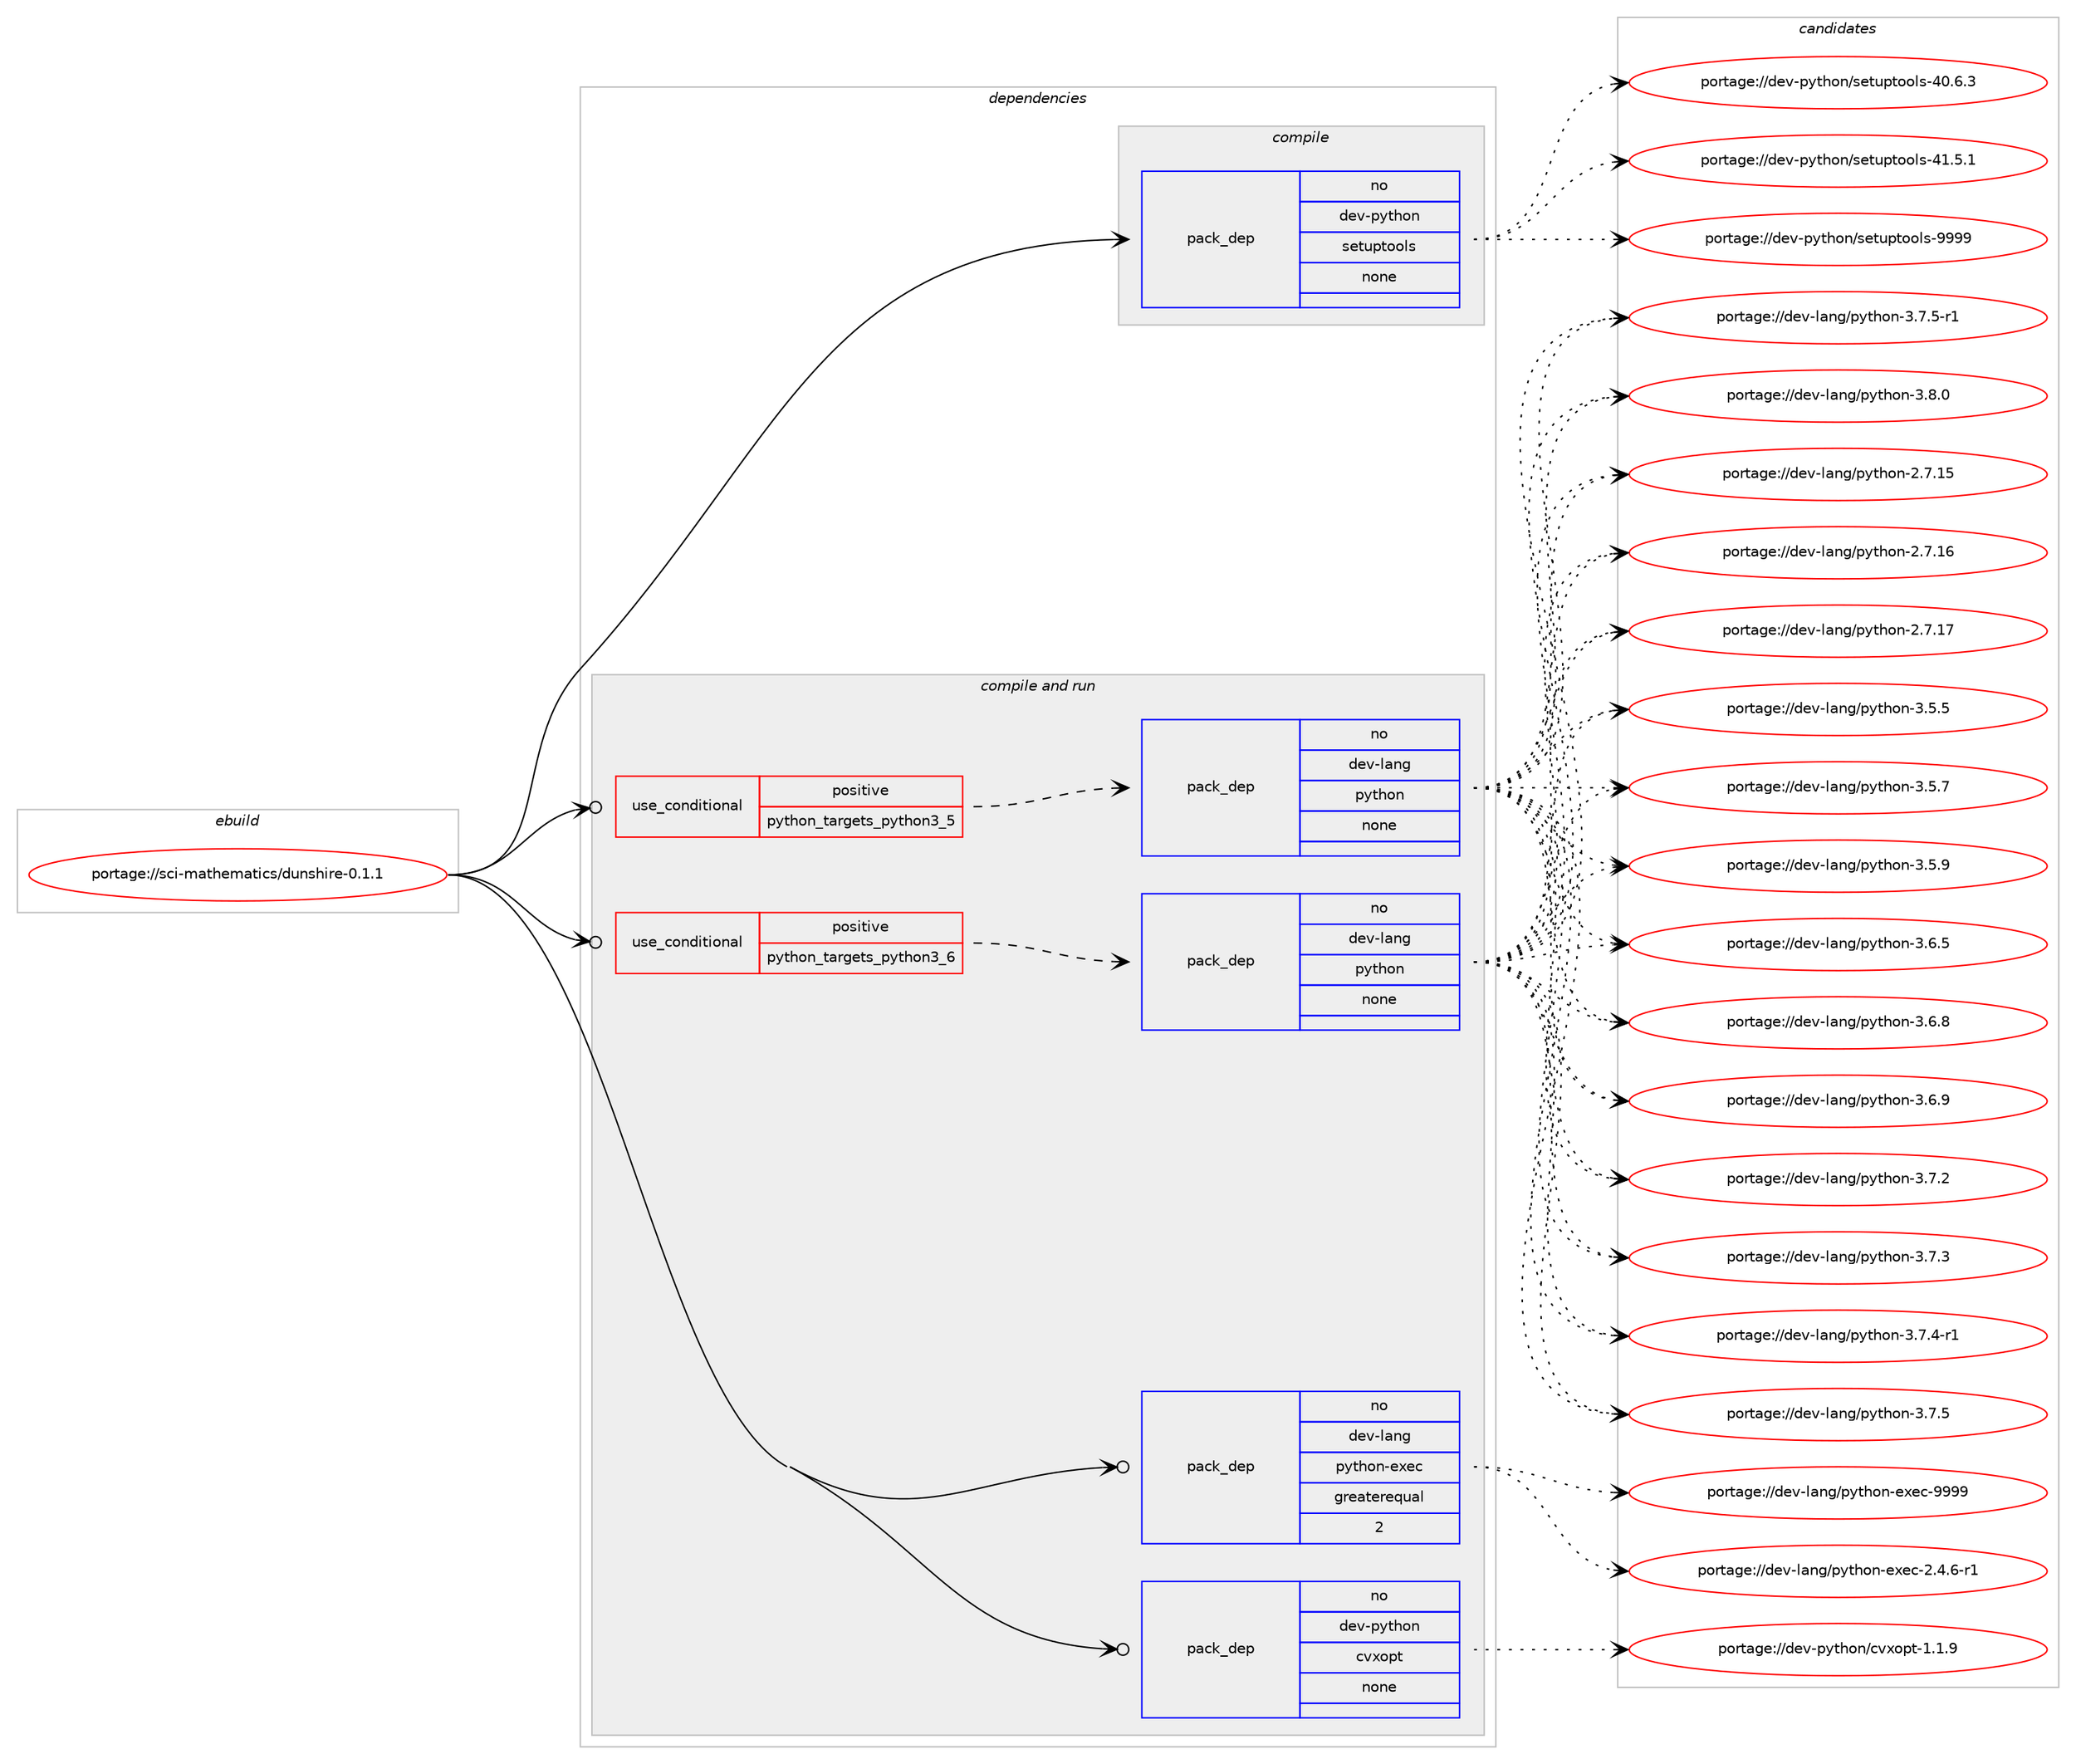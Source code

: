 digraph prolog {

# *************
# Graph options
# *************

newrank=true;
concentrate=true;
compound=true;
graph [rankdir=LR,fontname=Helvetica,fontsize=10,ranksep=1.5];#, ranksep=2.5, nodesep=0.2];
edge  [arrowhead=vee];
node  [fontname=Helvetica,fontsize=10];

# **********
# The ebuild
# **********

subgraph cluster_leftcol {
color=gray;
rank=same;
label=<<i>ebuild</i>>;
id [label="portage://sci-mathematics/dunshire-0.1.1", color=red, width=4, href="../sci-mathematics/dunshire-0.1.1.svg"];
}

# ****************
# The dependencies
# ****************

subgraph cluster_midcol {
color=gray;
label=<<i>dependencies</i>>;
subgraph cluster_compile {
fillcolor="#eeeeee";
style=filled;
label=<<i>compile</i>>;
subgraph pack289855 {
dependency394061 [label=<<TABLE BORDER="0" CELLBORDER="1" CELLSPACING="0" CELLPADDING="4" WIDTH="220"><TR><TD ROWSPAN="6" CELLPADDING="30">pack_dep</TD></TR><TR><TD WIDTH="110">no</TD></TR><TR><TD>dev-python</TD></TR><TR><TD>setuptools</TD></TR><TR><TD>none</TD></TR><TR><TD></TD></TR></TABLE>>, shape=none, color=blue];
}
id:e -> dependency394061:w [weight=20,style="solid",arrowhead="vee"];
}
subgraph cluster_compileandrun {
fillcolor="#eeeeee";
style=filled;
label=<<i>compile and run</i>>;
subgraph cond97510 {
dependency394062 [label=<<TABLE BORDER="0" CELLBORDER="1" CELLSPACING="0" CELLPADDING="4"><TR><TD ROWSPAN="3" CELLPADDING="10">use_conditional</TD></TR><TR><TD>positive</TD></TR><TR><TD>python_targets_python3_5</TD></TR></TABLE>>, shape=none, color=red];
subgraph pack289856 {
dependency394063 [label=<<TABLE BORDER="0" CELLBORDER="1" CELLSPACING="0" CELLPADDING="4" WIDTH="220"><TR><TD ROWSPAN="6" CELLPADDING="30">pack_dep</TD></TR><TR><TD WIDTH="110">no</TD></TR><TR><TD>dev-lang</TD></TR><TR><TD>python</TD></TR><TR><TD>none</TD></TR><TR><TD></TD></TR></TABLE>>, shape=none, color=blue];
}
dependency394062:e -> dependency394063:w [weight=20,style="dashed",arrowhead="vee"];
}
id:e -> dependency394062:w [weight=20,style="solid",arrowhead="odotvee"];
subgraph cond97511 {
dependency394064 [label=<<TABLE BORDER="0" CELLBORDER="1" CELLSPACING="0" CELLPADDING="4"><TR><TD ROWSPAN="3" CELLPADDING="10">use_conditional</TD></TR><TR><TD>positive</TD></TR><TR><TD>python_targets_python3_6</TD></TR></TABLE>>, shape=none, color=red];
subgraph pack289857 {
dependency394065 [label=<<TABLE BORDER="0" CELLBORDER="1" CELLSPACING="0" CELLPADDING="4" WIDTH="220"><TR><TD ROWSPAN="6" CELLPADDING="30">pack_dep</TD></TR><TR><TD WIDTH="110">no</TD></TR><TR><TD>dev-lang</TD></TR><TR><TD>python</TD></TR><TR><TD>none</TD></TR><TR><TD></TD></TR></TABLE>>, shape=none, color=blue];
}
dependency394064:e -> dependency394065:w [weight=20,style="dashed",arrowhead="vee"];
}
id:e -> dependency394064:w [weight=20,style="solid",arrowhead="odotvee"];
subgraph pack289858 {
dependency394066 [label=<<TABLE BORDER="0" CELLBORDER="1" CELLSPACING="0" CELLPADDING="4" WIDTH="220"><TR><TD ROWSPAN="6" CELLPADDING="30">pack_dep</TD></TR><TR><TD WIDTH="110">no</TD></TR><TR><TD>dev-lang</TD></TR><TR><TD>python-exec</TD></TR><TR><TD>greaterequal</TD></TR><TR><TD>2</TD></TR></TABLE>>, shape=none, color=blue];
}
id:e -> dependency394066:w [weight=20,style="solid",arrowhead="odotvee"];
subgraph pack289859 {
dependency394067 [label=<<TABLE BORDER="0" CELLBORDER="1" CELLSPACING="0" CELLPADDING="4" WIDTH="220"><TR><TD ROWSPAN="6" CELLPADDING="30">pack_dep</TD></TR><TR><TD WIDTH="110">no</TD></TR><TR><TD>dev-python</TD></TR><TR><TD>cvxopt</TD></TR><TR><TD>none</TD></TR><TR><TD></TD></TR></TABLE>>, shape=none, color=blue];
}
id:e -> dependency394067:w [weight=20,style="solid",arrowhead="odotvee"];
}
subgraph cluster_run {
fillcolor="#eeeeee";
style=filled;
label=<<i>run</i>>;
}
}

# **************
# The candidates
# **************

subgraph cluster_choices {
rank=same;
color=gray;
label=<<i>candidates</i>>;

subgraph choice289855 {
color=black;
nodesep=1;
choiceportage100101118451121211161041111104711510111611711211611111110811545524846544651 [label="portage://dev-python/setuptools-40.6.3", color=red, width=4,href="../dev-python/setuptools-40.6.3.svg"];
choiceportage100101118451121211161041111104711510111611711211611111110811545524946534649 [label="portage://dev-python/setuptools-41.5.1", color=red, width=4,href="../dev-python/setuptools-41.5.1.svg"];
choiceportage10010111845112121116104111110471151011161171121161111111081154557575757 [label="portage://dev-python/setuptools-9999", color=red, width=4,href="../dev-python/setuptools-9999.svg"];
dependency394061:e -> choiceportage100101118451121211161041111104711510111611711211611111110811545524846544651:w [style=dotted,weight="100"];
dependency394061:e -> choiceportage100101118451121211161041111104711510111611711211611111110811545524946534649:w [style=dotted,weight="100"];
dependency394061:e -> choiceportage10010111845112121116104111110471151011161171121161111111081154557575757:w [style=dotted,weight="100"];
}
subgraph choice289856 {
color=black;
nodesep=1;
choiceportage10010111845108971101034711212111610411111045504655464953 [label="portage://dev-lang/python-2.7.15", color=red, width=4,href="../dev-lang/python-2.7.15.svg"];
choiceportage10010111845108971101034711212111610411111045504655464954 [label="portage://dev-lang/python-2.7.16", color=red, width=4,href="../dev-lang/python-2.7.16.svg"];
choiceportage10010111845108971101034711212111610411111045504655464955 [label="portage://dev-lang/python-2.7.17", color=red, width=4,href="../dev-lang/python-2.7.17.svg"];
choiceportage100101118451089711010347112121116104111110455146534653 [label="portage://dev-lang/python-3.5.5", color=red, width=4,href="../dev-lang/python-3.5.5.svg"];
choiceportage100101118451089711010347112121116104111110455146534655 [label="portage://dev-lang/python-3.5.7", color=red, width=4,href="../dev-lang/python-3.5.7.svg"];
choiceportage100101118451089711010347112121116104111110455146534657 [label="portage://dev-lang/python-3.5.9", color=red, width=4,href="../dev-lang/python-3.5.9.svg"];
choiceportage100101118451089711010347112121116104111110455146544653 [label="portage://dev-lang/python-3.6.5", color=red, width=4,href="../dev-lang/python-3.6.5.svg"];
choiceportage100101118451089711010347112121116104111110455146544656 [label="portage://dev-lang/python-3.6.8", color=red, width=4,href="../dev-lang/python-3.6.8.svg"];
choiceportage100101118451089711010347112121116104111110455146544657 [label="portage://dev-lang/python-3.6.9", color=red, width=4,href="../dev-lang/python-3.6.9.svg"];
choiceportage100101118451089711010347112121116104111110455146554650 [label="portage://dev-lang/python-3.7.2", color=red, width=4,href="../dev-lang/python-3.7.2.svg"];
choiceportage100101118451089711010347112121116104111110455146554651 [label="portage://dev-lang/python-3.7.3", color=red, width=4,href="../dev-lang/python-3.7.3.svg"];
choiceportage1001011184510897110103471121211161041111104551465546524511449 [label="portage://dev-lang/python-3.7.4-r1", color=red, width=4,href="../dev-lang/python-3.7.4-r1.svg"];
choiceportage100101118451089711010347112121116104111110455146554653 [label="portage://dev-lang/python-3.7.5", color=red, width=4,href="../dev-lang/python-3.7.5.svg"];
choiceportage1001011184510897110103471121211161041111104551465546534511449 [label="portage://dev-lang/python-3.7.5-r1", color=red, width=4,href="../dev-lang/python-3.7.5-r1.svg"];
choiceportage100101118451089711010347112121116104111110455146564648 [label="portage://dev-lang/python-3.8.0", color=red, width=4,href="../dev-lang/python-3.8.0.svg"];
dependency394063:e -> choiceportage10010111845108971101034711212111610411111045504655464953:w [style=dotted,weight="100"];
dependency394063:e -> choiceportage10010111845108971101034711212111610411111045504655464954:w [style=dotted,weight="100"];
dependency394063:e -> choiceportage10010111845108971101034711212111610411111045504655464955:w [style=dotted,weight="100"];
dependency394063:e -> choiceportage100101118451089711010347112121116104111110455146534653:w [style=dotted,weight="100"];
dependency394063:e -> choiceportage100101118451089711010347112121116104111110455146534655:w [style=dotted,weight="100"];
dependency394063:e -> choiceportage100101118451089711010347112121116104111110455146534657:w [style=dotted,weight="100"];
dependency394063:e -> choiceportage100101118451089711010347112121116104111110455146544653:w [style=dotted,weight="100"];
dependency394063:e -> choiceportage100101118451089711010347112121116104111110455146544656:w [style=dotted,weight="100"];
dependency394063:e -> choiceportage100101118451089711010347112121116104111110455146544657:w [style=dotted,weight="100"];
dependency394063:e -> choiceportage100101118451089711010347112121116104111110455146554650:w [style=dotted,weight="100"];
dependency394063:e -> choiceportage100101118451089711010347112121116104111110455146554651:w [style=dotted,weight="100"];
dependency394063:e -> choiceportage1001011184510897110103471121211161041111104551465546524511449:w [style=dotted,weight="100"];
dependency394063:e -> choiceportage100101118451089711010347112121116104111110455146554653:w [style=dotted,weight="100"];
dependency394063:e -> choiceportage1001011184510897110103471121211161041111104551465546534511449:w [style=dotted,weight="100"];
dependency394063:e -> choiceportage100101118451089711010347112121116104111110455146564648:w [style=dotted,weight="100"];
}
subgraph choice289857 {
color=black;
nodesep=1;
choiceportage10010111845108971101034711212111610411111045504655464953 [label="portage://dev-lang/python-2.7.15", color=red, width=4,href="../dev-lang/python-2.7.15.svg"];
choiceportage10010111845108971101034711212111610411111045504655464954 [label="portage://dev-lang/python-2.7.16", color=red, width=4,href="../dev-lang/python-2.7.16.svg"];
choiceportage10010111845108971101034711212111610411111045504655464955 [label="portage://dev-lang/python-2.7.17", color=red, width=4,href="../dev-lang/python-2.7.17.svg"];
choiceportage100101118451089711010347112121116104111110455146534653 [label="portage://dev-lang/python-3.5.5", color=red, width=4,href="../dev-lang/python-3.5.5.svg"];
choiceportage100101118451089711010347112121116104111110455146534655 [label="portage://dev-lang/python-3.5.7", color=red, width=4,href="../dev-lang/python-3.5.7.svg"];
choiceportage100101118451089711010347112121116104111110455146534657 [label="portage://dev-lang/python-3.5.9", color=red, width=4,href="../dev-lang/python-3.5.9.svg"];
choiceportage100101118451089711010347112121116104111110455146544653 [label="portage://dev-lang/python-3.6.5", color=red, width=4,href="../dev-lang/python-3.6.5.svg"];
choiceportage100101118451089711010347112121116104111110455146544656 [label="portage://dev-lang/python-3.6.8", color=red, width=4,href="../dev-lang/python-3.6.8.svg"];
choiceportage100101118451089711010347112121116104111110455146544657 [label="portage://dev-lang/python-3.6.9", color=red, width=4,href="../dev-lang/python-3.6.9.svg"];
choiceportage100101118451089711010347112121116104111110455146554650 [label="portage://dev-lang/python-3.7.2", color=red, width=4,href="../dev-lang/python-3.7.2.svg"];
choiceportage100101118451089711010347112121116104111110455146554651 [label="portage://dev-lang/python-3.7.3", color=red, width=4,href="../dev-lang/python-3.7.3.svg"];
choiceportage1001011184510897110103471121211161041111104551465546524511449 [label="portage://dev-lang/python-3.7.4-r1", color=red, width=4,href="../dev-lang/python-3.7.4-r1.svg"];
choiceportage100101118451089711010347112121116104111110455146554653 [label="portage://dev-lang/python-3.7.5", color=red, width=4,href="../dev-lang/python-3.7.5.svg"];
choiceportage1001011184510897110103471121211161041111104551465546534511449 [label="portage://dev-lang/python-3.7.5-r1", color=red, width=4,href="../dev-lang/python-3.7.5-r1.svg"];
choiceportage100101118451089711010347112121116104111110455146564648 [label="portage://dev-lang/python-3.8.0", color=red, width=4,href="../dev-lang/python-3.8.0.svg"];
dependency394065:e -> choiceportage10010111845108971101034711212111610411111045504655464953:w [style=dotted,weight="100"];
dependency394065:e -> choiceportage10010111845108971101034711212111610411111045504655464954:w [style=dotted,weight="100"];
dependency394065:e -> choiceportage10010111845108971101034711212111610411111045504655464955:w [style=dotted,weight="100"];
dependency394065:e -> choiceportage100101118451089711010347112121116104111110455146534653:w [style=dotted,weight="100"];
dependency394065:e -> choiceportage100101118451089711010347112121116104111110455146534655:w [style=dotted,weight="100"];
dependency394065:e -> choiceportage100101118451089711010347112121116104111110455146534657:w [style=dotted,weight="100"];
dependency394065:e -> choiceportage100101118451089711010347112121116104111110455146544653:w [style=dotted,weight="100"];
dependency394065:e -> choiceportage100101118451089711010347112121116104111110455146544656:w [style=dotted,weight="100"];
dependency394065:e -> choiceportage100101118451089711010347112121116104111110455146544657:w [style=dotted,weight="100"];
dependency394065:e -> choiceportage100101118451089711010347112121116104111110455146554650:w [style=dotted,weight="100"];
dependency394065:e -> choiceportage100101118451089711010347112121116104111110455146554651:w [style=dotted,weight="100"];
dependency394065:e -> choiceportage1001011184510897110103471121211161041111104551465546524511449:w [style=dotted,weight="100"];
dependency394065:e -> choiceportage100101118451089711010347112121116104111110455146554653:w [style=dotted,weight="100"];
dependency394065:e -> choiceportage1001011184510897110103471121211161041111104551465546534511449:w [style=dotted,weight="100"];
dependency394065:e -> choiceportage100101118451089711010347112121116104111110455146564648:w [style=dotted,weight="100"];
}
subgraph choice289858 {
color=black;
nodesep=1;
choiceportage10010111845108971101034711212111610411111045101120101994550465246544511449 [label="portage://dev-lang/python-exec-2.4.6-r1", color=red, width=4,href="../dev-lang/python-exec-2.4.6-r1.svg"];
choiceportage10010111845108971101034711212111610411111045101120101994557575757 [label="portage://dev-lang/python-exec-9999", color=red, width=4,href="../dev-lang/python-exec-9999.svg"];
dependency394066:e -> choiceportage10010111845108971101034711212111610411111045101120101994550465246544511449:w [style=dotted,weight="100"];
dependency394066:e -> choiceportage10010111845108971101034711212111610411111045101120101994557575757:w [style=dotted,weight="100"];
}
subgraph choice289859 {
color=black;
nodesep=1;
choiceportage100101118451121211161041111104799118120111112116454946494657 [label="portage://dev-python/cvxopt-1.1.9", color=red, width=4,href="../dev-python/cvxopt-1.1.9.svg"];
dependency394067:e -> choiceportage100101118451121211161041111104799118120111112116454946494657:w [style=dotted,weight="100"];
}
}

}
